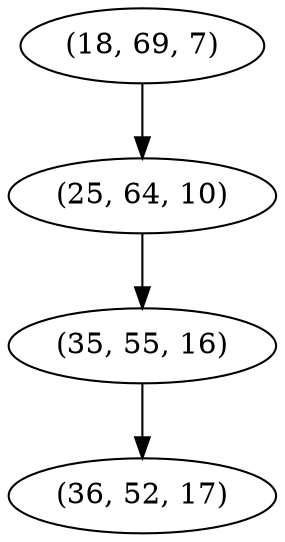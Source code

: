 digraph tree {
    "(18, 69, 7)";
    "(25, 64, 10)";
    "(35, 55, 16)";
    "(36, 52, 17)";
    "(18, 69, 7)" -> "(25, 64, 10)";
    "(25, 64, 10)" -> "(35, 55, 16)";
    "(35, 55, 16)" -> "(36, 52, 17)";
}
